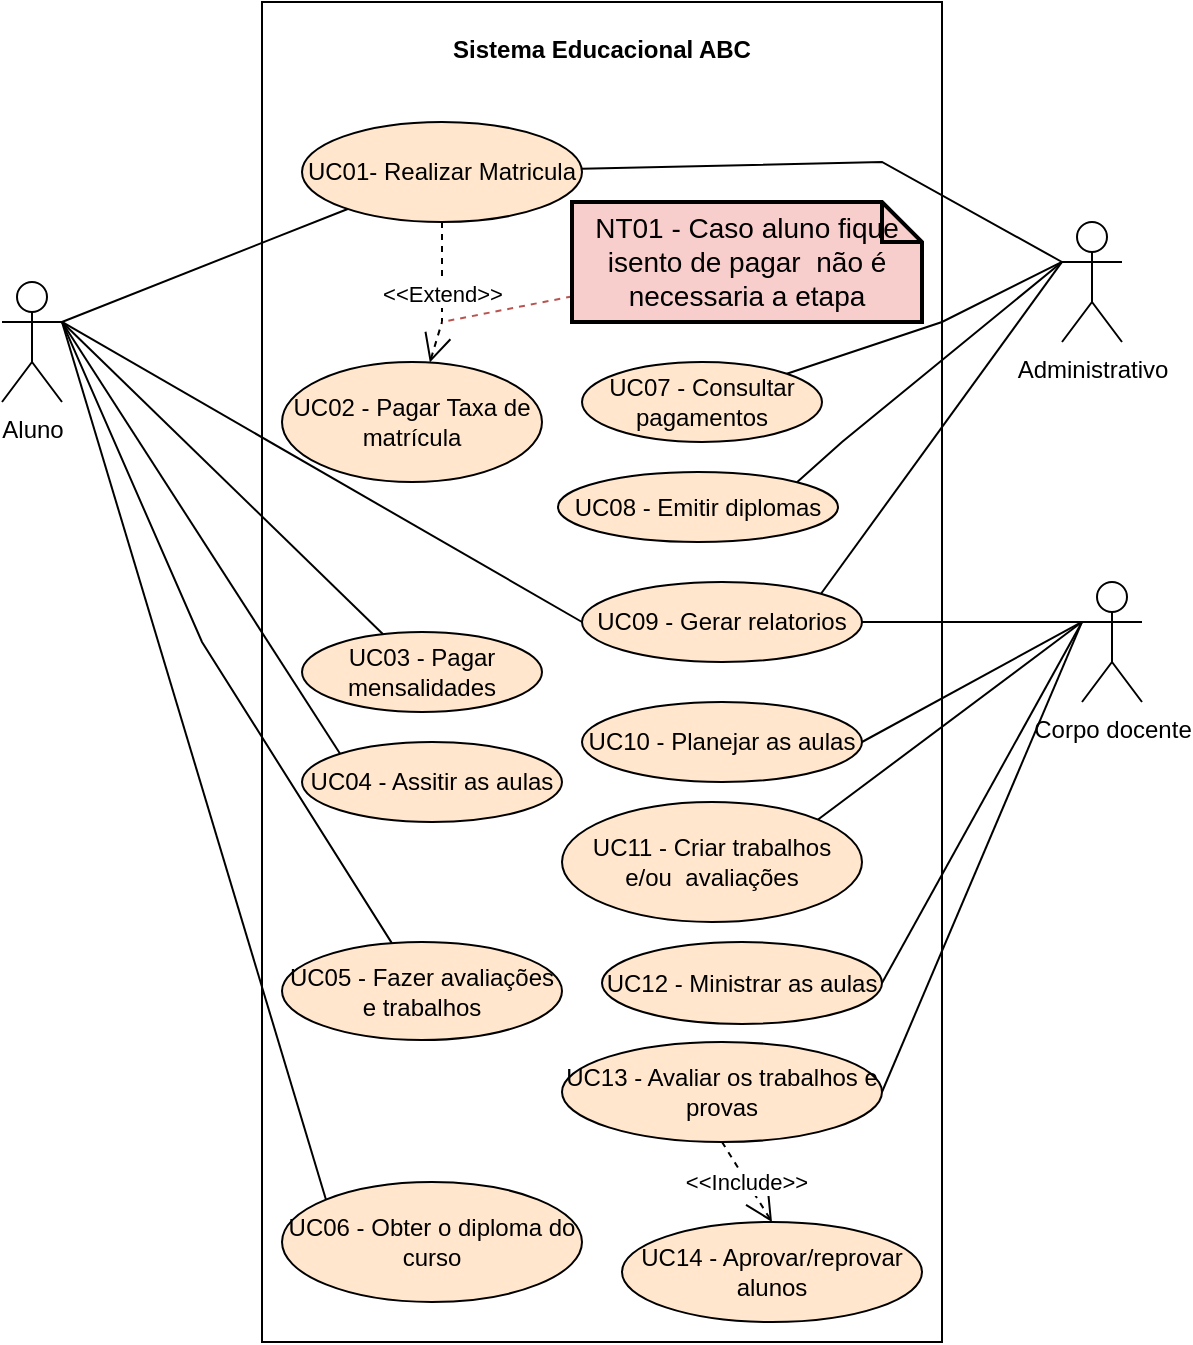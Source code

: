 <mxfile version="18.1.3" type="github">
  <diagram id="oizCWcSpeDdsfs_mUZxO" name="Page-1">
    <mxGraphModel dx="1221" dy="1780" grid="1" gridSize="10" guides="1" tooltips="1" connect="1" arrows="1" fold="1" page="1" pageScale="1" pageWidth="827" pageHeight="1169" math="0" shadow="0">
      <root>
        <mxCell id="0" />
        <mxCell id="1" parent="0" />
        <mxCell id="IBRCfE0wTp70-XDyHgLj-4" value="" style="rounded=0;whiteSpace=wrap;html=1;fillColor=none;" parent="1" vertex="1">
          <mxGeometry x="270" y="-1160" width="340" height="670" as="geometry" />
        </mxCell>
        <mxCell id="IBRCfE0wTp70-XDyHgLj-19" style="rounded=0;orthogonalLoop=1;jettySize=auto;html=1;endArrow=none;endFill=0;exitX=1;exitY=0.333;exitDx=0;exitDy=0;exitPerimeter=0;" parent="1" source="IBRCfE0wTp70-XDyHgLj-5" target="IBRCfE0wTp70-XDyHgLj-9" edge="1">
          <mxGeometry relative="1" as="geometry" />
        </mxCell>
        <mxCell id="IBRCfE0wTp70-XDyHgLj-38" style="edgeStyle=none;rounded=0;orthogonalLoop=1;jettySize=auto;html=1;endArrow=none;endFill=0;exitX=1;exitY=0.333;exitDx=0;exitDy=0;exitPerimeter=0;" parent="1" source="IBRCfE0wTp70-XDyHgLj-5" target="IBRCfE0wTp70-XDyHgLj-37" edge="1">
          <mxGeometry relative="1" as="geometry">
            <mxPoint x="170" y="-990" as="sourcePoint" />
          </mxGeometry>
        </mxCell>
        <mxCell id="IBRCfE0wTp70-XDyHgLj-44" style="edgeStyle=none;rounded=0;orthogonalLoop=1;jettySize=auto;html=1;entryX=0;entryY=0;entryDx=0;entryDy=0;endArrow=none;endFill=0;exitX=1;exitY=0.333;exitDx=0;exitDy=0;exitPerimeter=0;" parent="1" source="IBRCfE0wTp70-XDyHgLj-5" target="IBRCfE0wTp70-XDyHgLj-43" edge="1">
          <mxGeometry relative="1" as="geometry">
            <mxPoint x="170" y="-990" as="sourcePoint" />
          </mxGeometry>
        </mxCell>
        <mxCell id="IBRCfE0wTp70-XDyHgLj-52" style="edgeStyle=none;rounded=0;orthogonalLoop=1;jettySize=auto;html=1;exitX=1;exitY=0.333;exitDx=0;exitDy=0;exitPerimeter=0;entryX=0;entryY=0;entryDx=0;entryDy=0;endArrow=none;endFill=0;" parent="1" source="IBRCfE0wTp70-XDyHgLj-5" target="IBRCfE0wTp70-XDyHgLj-51" edge="1">
          <mxGeometry relative="1" as="geometry" />
        </mxCell>
        <mxCell id="1G1vuEaIJRGV7UeWep0--2" style="rounded=0;orthogonalLoop=1;jettySize=auto;html=1;endArrow=none;endFill=0;exitX=1;exitY=0.333;exitDx=0;exitDy=0;exitPerimeter=0;" edge="1" parent="1" source="IBRCfE0wTp70-XDyHgLj-5" target="IBRCfE0wTp70-XDyHgLj-45">
          <mxGeometry relative="1" as="geometry">
            <Array as="points">
              <mxPoint x="240" y="-840" />
            </Array>
          </mxGeometry>
        </mxCell>
        <mxCell id="1G1vuEaIJRGV7UeWep0--9" style="edgeStyle=none;rounded=0;orthogonalLoop=1;jettySize=auto;html=1;exitX=1;exitY=0.333;exitDx=0;exitDy=0;exitPerimeter=0;endArrow=none;endFill=0;entryX=0;entryY=0.5;entryDx=0;entryDy=0;" edge="1" parent="1" source="IBRCfE0wTp70-XDyHgLj-5" target="IBRCfE0wTp70-XDyHgLj-58">
          <mxGeometry relative="1" as="geometry">
            <mxPoint x="169.588" y="-990" as="targetPoint" />
          </mxGeometry>
        </mxCell>
        <mxCell id="IBRCfE0wTp70-XDyHgLj-5" value="Aluno" style="shape=umlActor;verticalLabelPosition=bottom;verticalAlign=top;html=1;outlineConnect=0;" parent="1" vertex="1">
          <mxGeometry x="140" y="-1020" width="30" height="60" as="geometry" />
        </mxCell>
        <mxCell id="IBRCfE0wTp70-XDyHgLj-20" style="edgeStyle=none;rounded=0;orthogonalLoop=1;jettySize=auto;html=1;endArrow=none;endFill=0;" parent="1" target="IBRCfE0wTp70-XDyHgLj-9" edge="1">
          <mxGeometry relative="1" as="geometry">
            <mxPoint x="670" y="-1030" as="sourcePoint" />
            <Array as="points">
              <mxPoint x="580" y="-1080" />
            </Array>
          </mxGeometry>
        </mxCell>
        <mxCell id="IBRCfE0wTp70-XDyHgLj-57" style="edgeStyle=none;rounded=0;orthogonalLoop=1;jettySize=auto;html=1;exitX=0;exitY=0.333;exitDx=0;exitDy=0;exitPerimeter=0;entryX=1;entryY=0;entryDx=0;entryDy=0;endArrow=none;endFill=0;" parent="1" source="IBRCfE0wTp70-XDyHgLj-6" target="IBRCfE0wTp70-XDyHgLj-56" edge="1">
          <mxGeometry relative="1" as="geometry">
            <Array as="points">
              <mxPoint x="610" y="-1000" />
            </Array>
          </mxGeometry>
        </mxCell>
        <mxCell id="IBRCfE0wTp70-XDyHgLj-61" style="edgeStyle=none;rounded=0;orthogonalLoop=1;jettySize=auto;html=1;exitX=0;exitY=0.333;exitDx=0;exitDy=0;exitPerimeter=0;endArrow=none;endFill=0;entryX=1;entryY=0;entryDx=0;entryDy=0;" parent="1" source="IBRCfE0wTp70-XDyHgLj-6" target="IBRCfE0wTp70-XDyHgLj-60" edge="1">
          <mxGeometry relative="1" as="geometry">
            <Array as="points">
              <mxPoint x="560" y="-940" />
            </Array>
          </mxGeometry>
        </mxCell>
        <mxCell id="1G1vuEaIJRGV7UeWep0--6" style="edgeStyle=none;rounded=0;orthogonalLoop=1;jettySize=auto;html=1;entryX=1;entryY=0;entryDx=0;entryDy=0;endArrow=none;endFill=0;exitX=0;exitY=0.333;exitDx=0;exitDy=0;exitPerimeter=0;" edge="1" parent="1" source="IBRCfE0wTp70-XDyHgLj-6" target="IBRCfE0wTp70-XDyHgLj-58">
          <mxGeometry relative="1" as="geometry" />
        </mxCell>
        <mxCell id="IBRCfE0wTp70-XDyHgLj-6" value="Administrativo" style="shape=umlActor;verticalLabelPosition=bottom;verticalAlign=top;html=1;outlineConnect=0;" parent="1" vertex="1">
          <mxGeometry x="670" y="-1050" width="30" height="60" as="geometry" />
        </mxCell>
        <mxCell id="IBRCfE0wTp70-XDyHgLj-9" value="UC01- Realizar Matricula" style="ellipse;whiteSpace=wrap;html=1;fillColor=#ffe6cc;strokeColor=#000000;" parent="1" vertex="1">
          <mxGeometry x="290" y="-1100" width="140" height="50" as="geometry" />
        </mxCell>
        <mxCell id="IBRCfE0wTp70-XDyHgLj-21" value="UC02 - Pagar Taxa de matrícula" style="ellipse;whiteSpace=wrap;html=1;strokeColor=#000000;fillColor=#ffe6cc;" parent="1" vertex="1">
          <mxGeometry x="280" y="-980" width="130" height="60" as="geometry" />
        </mxCell>
        <mxCell id="IBRCfE0wTp70-XDyHgLj-27" value="&amp;lt;&amp;lt;Extend&amp;gt;&amp;gt;" style="endArrow=open;endSize=12;dashed=1;html=1;rounded=0;" parent="1" source="IBRCfE0wTp70-XDyHgLj-9" target="IBRCfE0wTp70-XDyHgLj-21" edge="1">
          <mxGeometry width="160" relative="1" as="geometry">
            <mxPoint x="340" y="-1020" as="sourcePoint" />
            <mxPoint x="500" y="-1020" as="targetPoint" />
            <Array as="points">
              <mxPoint x="360" y="-1000" />
            </Array>
          </mxGeometry>
        </mxCell>
        <mxCell id="IBRCfE0wTp70-XDyHgLj-29" style="edgeStyle=none;rounded=0;orthogonalLoop=1;jettySize=auto;html=1;dashed=1;endArrow=none;endFill=0;fillColor=#f8cecc;strokeColor=#b85450;" parent="1" source="IBRCfE0wTp70-XDyHgLj-28" edge="1">
          <mxGeometry relative="1" as="geometry">
            <mxPoint x="360" y="-1000" as="targetPoint" />
          </mxGeometry>
        </mxCell>
        <mxCell id="IBRCfE0wTp70-XDyHgLj-28" value="NT01 - Caso aluno fique isento de pagar&amp;nbsp; não é necessaria a etapa" style="shape=note;strokeWidth=2;fontSize=14;size=20;whiteSpace=wrap;html=1;fillColor=#f8cecc;strokeColor=#000000;" parent="1" vertex="1">
          <mxGeometry x="425" y="-1060" width="175" height="60" as="geometry" />
        </mxCell>
        <mxCell id="IBRCfE0wTp70-XDyHgLj-40" style="edgeStyle=none;rounded=0;orthogonalLoop=1;jettySize=auto;html=1;exitX=0;exitY=0.333;exitDx=0;exitDy=0;exitPerimeter=0;entryX=1;entryY=0.5;entryDx=0;entryDy=0;endArrow=none;endFill=0;" parent="1" source="IBRCfE0wTp70-XDyHgLj-32" target="IBRCfE0wTp70-XDyHgLj-39" edge="1">
          <mxGeometry relative="1" as="geometry" />
        </mxCell>
        <mxCell id="IBRCfE0wTp70-XDyHgLj-42" style="edgeStyle=none;rounded=0;orthogonalLoop=1;jettySize=auto;html=1;entryX=1;entryY=0.5;entryDx=0;entryDy=0;endArrow=none;endFill=0;exitX=0;exitY=0.333;exitDx=0;exitDy=0;exitPerimeter=0;" parent="1" source="IBRCfE0wTp70-XDyHgLj-32" target="IBRCfE0wTp70-XDyHgLj-41" edge="1">
          <mxGeometry relative="1" as="geometry" />
        </mxCell>
        <mxCell id="1G1vuEaIJRGV7UeWep0--3" style="edgeStyle=none;rounded=0;orthogonalLoop=1;jettySize=auto;html=1;entryX=1;entryY=0.5;entryDx=0;entryDy=0;endArrow=none;endFill=0;exitX=0;exitY=0.333;exitDx=0;exitDy=0;exitPerimeter=0;" edge="1" parent="1" source="IBRCfE0wTp70-XDyHgLj-32" target="IBRCfE0wTp70-XDyHgLj-48">
          <mxGeometry relative="1" as="geometry">
            <Array as="points" />
          </mxGeometry>
        </mxCell>
        <mxCell id="1G1vuEaIJRGV7UeWep0--4" style="edgeStyle=none;rounded=0;orthogonalLoop=1;jettySize=auto;html=1;endArrow=none;endFill=0;entryX=1;entryY=0;entryDx=0;entryDy=0;" edge="1" parent="1" target="IBRCfE0wTp70-XDyHgLj-68">
          <mxGeometry relative="1" as="geometry">
            <mxPoint x="680" y="-850" as="sourcePoint" />
          </mxGeometry>
        </mxCell>
        <mxCell id="1G1vuEaIJRGV7UeWep0--8" style="edgeStyle=none;rounded=0;orthogonalLoop=1;jettySize=auto;html=1;endArrow=none;endFill=0;" edge="1" parent="1" target="IBRCfE0wTp70-XDyHgLj-58">
          <mxGeometry relative="1" as="geometry">
            <mxPoint x="680" y="-850" as="sourcePoint" />
          </mxGeometry>
        </mxCell>
        <mxCell id="IBRCfE0wTp70-XDyHgLj-32" value="Corpo docente" style="shape=umlActor;verticalLabelPosition=bottom;verticalAlign=top;html=1;outlineConnect=0;strokeColor=#000000;" parent="1" vertex="1">
          <mxGeometry x="680" y="-870" width="30" height="60" as="geometry" />
        </mxCell>
        <mxCell id="IBRCfE0wTp70-XDyHgLj-37" value="UC03 - Pagar mensalidades" style="ellipse;whiteSpace=wrap;html=1;strokeColor=#000000;fillColor=#ffe6cc;" parent="1" vertex="1">
          <mxGeometry x="290" y="-845" width="120" height="40" as="geometry" />
        </mxCell>
        <mxCell id="IBRCfE0wTp70-XDyHgLj-39" value="UC10 - Planejar as aulas" style="ellipse;whiteSpace=wrap;html=1;strokeColor=#000000;fillColor=#ffe6cc;" parent="1" vertex="1">
          <mxGeometry x="430" y="-810" width="140" height="40" as="geometry" />
        </mxCell>
        <mxCell id="IBRCfE0wTp70-XDyHgLj-41" value="UC12 - Ministrar as aulas" style="ellipse;whiteSpace=wrap;html=1;strokeColor=#000000;fillColor=#FFE6CC;" parent="1" vertex="1">
          <mxGeometry x="440" y="-690" width="140" height="41" as="geometry" />
        </mxCell>
        <mxCell id="IBRCfE0wTp70-XDyHgLj-43" value="UC04 - Assitir as aulas" style="ellipse;whiteSpace=wrap;html=1;strokeColor=#000000;fillColor=#FFE6CC;" parent="1" vertex="1">
          <mxGeometry x="290" y="-790" width="130" height="40" as="geometry" />
        </mxCell>
        <mxCell id="IBRCfE0wTp70-XDyHgLj-45" value="UC05 - Fazer avaliações e trabalhos" style="ellipse;whiteSpace=wrap;html=1;strokeColor=#000000;fillColor=#FFE6CC;" parent="1" vertex="1">
          <mxGeometry x="280" y="-690" width="140" height="49" as="geometry" />
        </mxCell>
        <mxCell id="IBRCfE0wTp70-XDyHgLj-48" value="UC13 - Avaliar os trabalhos e provas" style="ellipse;whiteSpace=wrap;html=1;strokeColor=#000000;fillColor=#FFE6CC;" parent="1" vertex="1">
          <mxGeometry x="420" y="-640" width="160" height="50" as="geometry" />
        </mxCell>
        <mxCell id="IBRCfE0wTp70-XDyHgLj-51" value="UC06 - Obter o diploma do curso" style="ellipse;whiteSpace=wrap;html=1;strokeColor=#000000;fillColor=#FFE6CC;" parent="1" vertex="1">
          <mxGeometry x="280" y="-570" width="150" height="60" as="geometry" />
        </mxCell>
        <mxCell id="IBRCfE0wTp70-XDyHgLj-53" style="edgeStyle=none;rounded=0;orthogonalLoop=1;jettySize=auto;html=1;exitX=0.5;exitY=1;exitDx=0;exitDy=0;endArrow=none;endFill=0;" parent="1" source="IBRCfE0wTp70-XDyHgLj-48" target="IBRCfE0wTp70-XDyHgLj-48" edge="1">
          <mxGeometry relative="1" as="geometry" />
        </mxCell>
        <mxCell id="IBRCfE0wTp70-XDyHgLj-56" value="UC07 - Consultar pagamentos" style="ellipse;whiteSpace=wrap;html=1;strokeColor=#000000;fillColor=#FFE6CC;" parent="1" vertex="1">
          <mxGeometry x="430" y="-980" width="120" height="40" as="geometry" />
        </mxCell>
        <mxCell id="IBRCfE0wTp70-XDyHgLj-58" value="UC09 - Gerar relatorios" style="ellipse;whiteSpace=wrap;html=1;strokeColor=#000000;fillColor=#FFE6CC;" parent="1" vertex="1">
          <mxGeometry x="430" y="-870" width="140" height="40" as="geometry" />
        </mxCell>
        <mxCell id="IBRCfE0wTp70-XDyHgLj-60" value="UC08 - Emitir diplomas" style="ellipse;whiteSpace=wrap;html=1;strokeColor=#000000;fillColor=#FFE6CC;" parent="1" vertex="1">
          <mxGeometry x="418" y="-925" width="140" height="35" as="geometry" />
        </mxCell>
        <mxCell id="IBRCfE0wTp70-XDyHgLj-62" value="UC14 - Aprovar/reprovar alunos" style="ellipse;whiteSpace=wrap;html=1;strokeColor=#000000;fillColor=#FFE6CC;" parent="1" vertex="1">
          <mxGeometry x="450" y="-550" width="150" height="50" as="geometry" />
        </mxCell>
        <mxCell id="IBRCfE0wTp70-XDyHgLj-68" value="UC11 - Criar trabalhos e/ou&amp;nbsp; avaliações" style="ellipse;whiteSpace=wrap;html=1;strokeColor=#000000;fillColor=#FFE6CC;" parent="1" vertex="1">
          <mxGeometry x="420" y="-760" width="150" height="60" as="geometry" />
        </mxCell>
        <mxCell id="IBRCfE0wTp70-XDyHgLj-70" value="Sistema Educacional ABC" style="text;align=center;fontStyle=1;verticalAlign=middle;spacingLeft=3;spacingRight=3;strokeColor=none;rotatable=0;points=[[0,0.5],[1,0.5]];portConstraint=eastwest;fillColor=none;" parent="1" vertex="1">
          <mxGeometry x="360" y="-1150" width="160" height="26" as="geometry" />
        </mxCell>
        <mxCell id="1G1vuEaIJRGV7UeWep0--7" style="edgeStyle=none;rounded=0;orthogonalLoop=1;jettySize=auto;html=1;exitX=0;exitY=0.333;exitDx=0;exitDy=0;exitPerimeter=0;endArrow=none;endFill=0;" edge="1" parent="1" source="IBRCfE0wTp70-XDyHgLj-32" target="IBRCfE0wTp70-XDyHgLj-32">
          <mxGeometry relative="1" as="geometry" />
        </mxCell>
        <mxCell id="1G1vuEaIJRGV7UeWep0--10" value="&amp;lt;&amp;lt;Include&amp;gt;&amp;gt;" style="endArrow=open;endSize=12;dashed=1;html=1;rounded=0;entryX=0.5;entryY=0;entryDx=0;entryDy=0;exitX=0.5;exitY=1;exitDx=0;exitDy=0;" edge="1" parent="1" source="IBRCfE0wTp70-XDyHgLj-48" target="IBRCfE0wTp70-XDyHgLj-62">
          <mxGeometry width="160" relative="1" as="geometry">
            <mxPoint x="270" y="-800" as="sourcePoint" />
            <mxPoint x="430" y="-800" as="targetPoint" />
            <mxPoint as="offset" />
          </mxGeometry>
        </mxCell>
      </root>
    </mxGraphModel>
  </diagram>
</mxfile>
